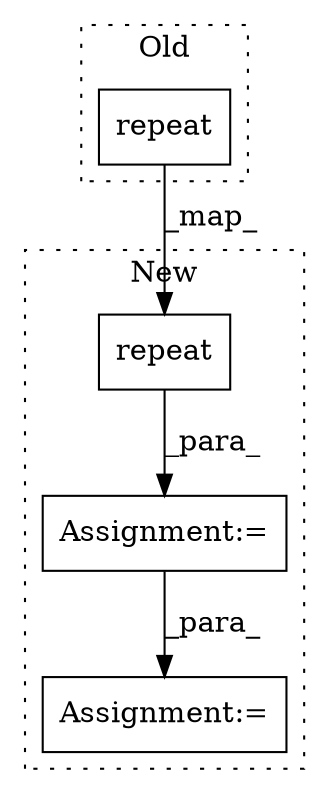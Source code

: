 digraph G {
subgraph cluster0 {
1 [label="repeat" a="32" s="4051,4080" l="7,1" shape="box"];
label = "Old";
style="dotted";
}
subgraph cluster1 {
2 [label="repeat" a="32" s="4656,4703" l="7,1" shape="box"];
3 [label="Assignment:=" a="7" s="4723" l="2" shape="box"];
4 [label="Assignment:=" a="7" s="4649" l="1" shape="box"];
label = "New";
style="dotted";
}
1 -> 2 [label="_map_"];
2 -> 4 [label="_para_"];
4 -> 3 [label="_para_"];
}